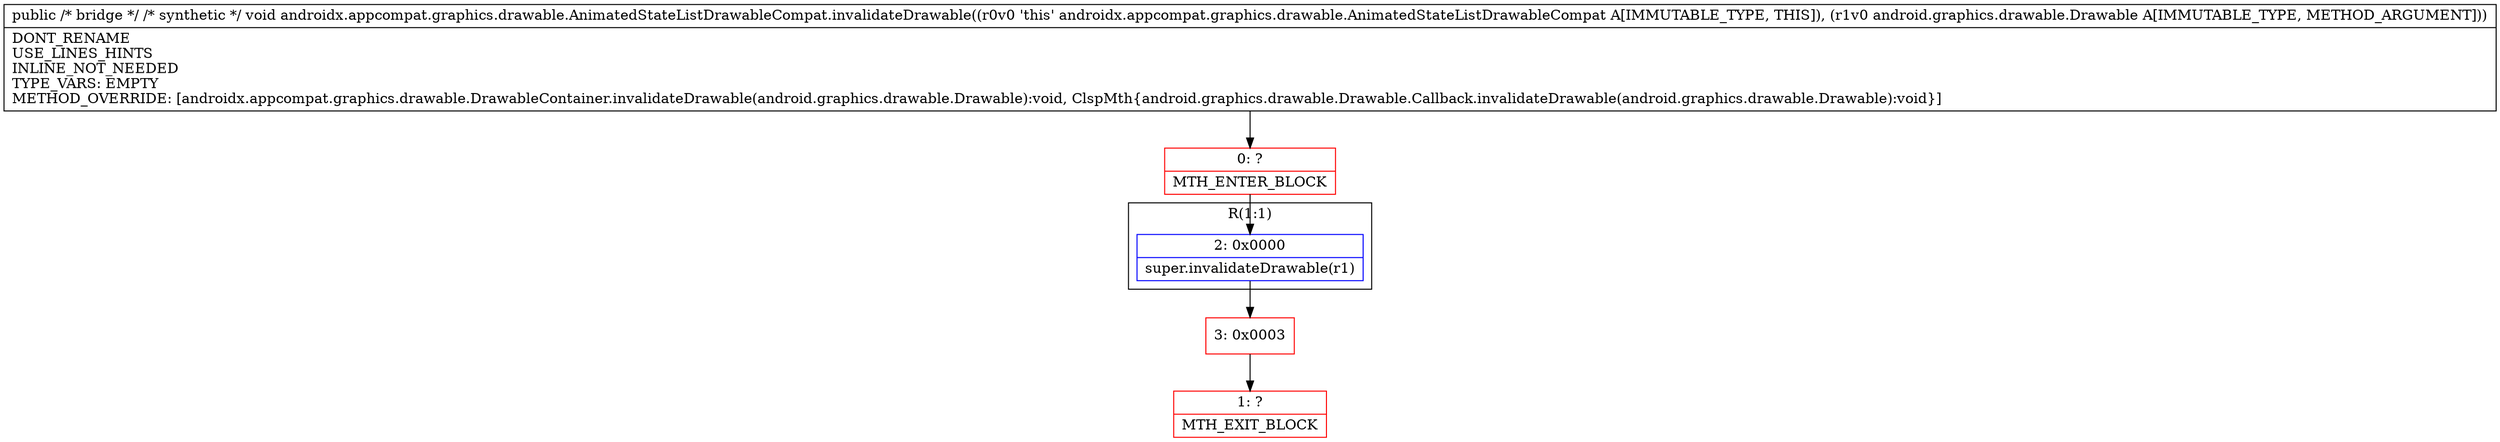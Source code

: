 digraph "CFG forandroidx.appcompat.graphics.drawable.AnimatedStateListDrawableCompat.invalidateDrawable(Landroid\/graphics\/drawable\/Drawable;)V" {
subgraph cluster_Region_1894926605 {
label = "R(1:1)";
node [shape=record,color=blue];
Node_2 [shape=record,label="{2\:\ 0x0000|super.invalidateDrawable(r1)\l}"];
}
Node_0 [shape=record,color=red,label="{0\:\ ?|MTH_ENTER_BLOCK\l}"];
Node_3 [shape=record,color=red,label="{3\:\ 0x0003}"];
Node_1 [shape=record,color=red,label="{1\:\ ?|MTH_EXIT_BLOCK\l}"];
MethodNode[shape=record,label="{public \/* bridge *\/ \/* synthetic *\/ void androidx.appcompat.graphics.drawable.AnimatedStateListDrawableCompat.invalidateDrawable((r0v0 'this' androidx.appcompat.graphics.drawable.AnimatedStateListDrawableCompat A[IMMUTABLE_TYPE, THIS]), (r1v0 android.graphics.drawable.Drawable A[IMMUTABLE_TYPE, METHOD_ARGUMENT]))  | DONT_RENAME\lUSE_LINES_HINTS\lINLINE_NOT_NEEDED\lTYPE_VARS: EMPTY\lMETHOD_OVERRIDE: [androidx.appcompat.graphics.drawable.DrawableContainer.invalidateDrawable(android.graphics.drawable.Drawable):void, ClspMth\{android.graphics.drawable.Drawable.Callback.invalidateDrawable(android.graphics.drawable.Drawable):void\}]\l}"];
MethodNode -> Node_0;Node_2 -> Node_3;
Node_0 -> Node_2;
Node_3 -> Node_1;
}

